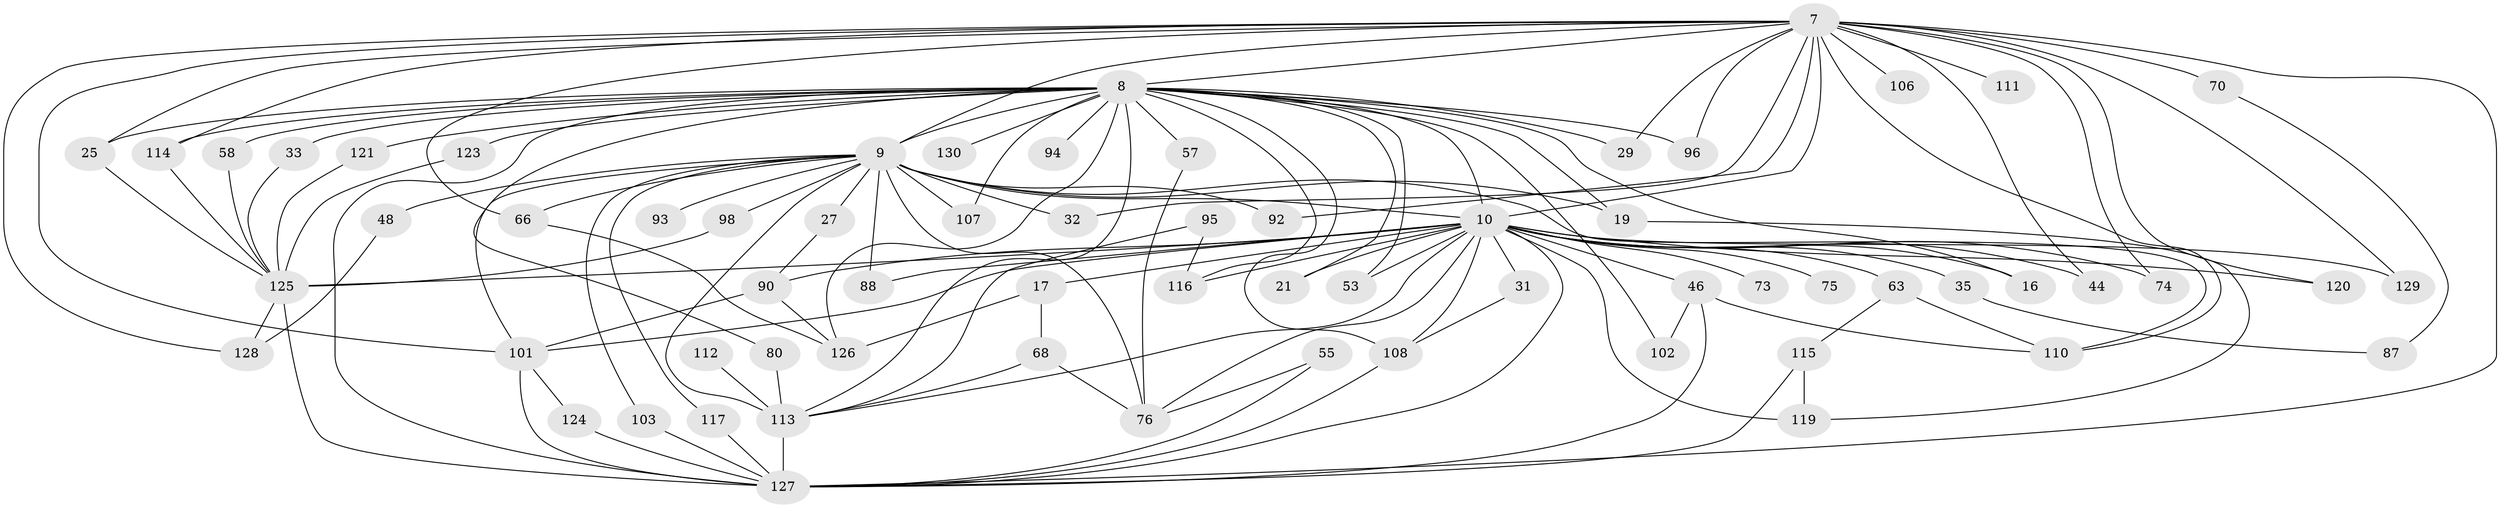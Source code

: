 // original degree distribution, {20: 0.007692307692307693, 26: 0.015384615384615385, 21: 0.007692307692307693, 17: 0.007692307692307693, 23: 0.007692307692307693, 18: 0.007692307692307693, 24: 0.007692307692307693, 19: 0.007692307692307693, 29: 0.007692307692307693, 4: 0.06923076923076923, 10: 0.007692307692307693, 3: 0.23846153846153847, 2: 0.5, 5: 0.05384615384615385, 6: 0.046153846153846156, 7: 0.007692307692307693}
// Generated by graph-tools (version 1.1) at 2025/43/03/09/25 04:43:07]
// undirected, 65 vertices, 130 edges
graph export_dot {
graph [start="1"]
  node [color=gray90,style=filled];
  7 [super="+6"];
  8 [super="+2"];
  9 [super="+1+5"];
  10 [super="+3+4"];
  16;
  17;
  19;
  21;
  25 [super="+24"];
  27;
  29;
  31 [super="+12"];
  32;
  33;
  35;
  44;
  46 [super="+42"];
  48;
  53;
  55;
  57;
  58 [super="+38"];
  63 [super="+61"];
  66;
  68 [super="+65"];
  70;
  73;
  74;
  75;
  76 [super="+50"];
  80;
  87;
  88;
  90 [super="+34"];
  92;
  93 [super="+47"];
  94;
  95;
  96;
  98;
  101 [super="+40+77+64+41+83+89"];
  102;
  103;
  106;
  107 [super="+59"];
  108 [super="+85+67"];
  110 [super="+82+104"];
  111;
  112;
  113 [super="+26+52+84"];
  114 [super="+105"];
  115 [super="+97"];
  116 [super="+54+100+81"];
  117;
  119 [super="+36"];
  120;
  121;
  123;
  124;
  125 [super="+28+109"];
  126 [super="+69+118"];
  127 [super="+122+99+91"];
  128 [super="+86"];
  129;
  130;
  7 -- 8 [weight=4];
  7 -- 9 [weight=6];
  7 -- 10 [weight=6];
  7 -- 70 [weight=2];
  7 -- 74;
  7 -- 92;
  7 -- 106 [weight=2];
  7 -- 111 [weight=2];
  7 -- 120;
  7 -- 127 [weight=3];
  7 -- 129;
  7 -- 66;
  7 -- 29;
  7 -- 32;
  7 -- 96;
  7 -- 101;
  7 -- 44;
  7 -- 25;
  7 -- 128;
  7 -- 114;
  7 -- 110;
  8 -- 9 [weight=6];
  8 -- 10 [weight=6];
  8 -- 16;
  8 -- 29;
  8 -- 53;
  8 -- 57;
  8 -- 94 [weight=2];
  8 -- 96;
  8 -- 102;
  8 -- 130 [weight=2];
  8 -- 80;
  8 -- 19;
  8 -- 21;
  8 -- 25;
  8 -- 33;
  8 -- 123;
  8 -- 114;
  8 -- 121;
  8 -- 58 [weight=2];
  8 -- 107;
  8 -- 113 [weight=2];
  8 -- 116;
  8 -- 126;
  8 -- 108 [weight=2];
  8 -- 127 [weight=3];
  9 -- 10 [weight=9];
  9 -- 19;
  9 -- 27 [weight=2];
  9 -- 48 [weight=2];
  9 -- 66;
  9 -- 107 [weight=2];
  9 -- 76 [weight=2];
  9 -- 88;
  9 -- 92;
  9 -- 32;
  9 -- 98;
  9 -- 103;
  9 -- 117;
  9 -- 93 [weight=2];
  9 -- 113 [weight=5];
  9 -- 101 [weight=3];
  9 -- 110;
  10 -- 17 [weight=2];
  10 -- 31 [weight=3];
  10 -- 35 [weight=2];
  10 -- 44;
  10 -- 46 [weight=3];
  10 -- 74;
  10 -- 75 [weight=2];
  10 -- 119 [weight=2];
  10 -- 125 [weight=7];
  10 -- 129;
  10 -- 73 [weight=2];
  10 -- 16;
  10 -- 21;
  10 -- 88;
  10 -- 120;
  10 -- 63 [weight=2];
  10 -- 116 [weight=4];
  10 -- 53;
  10 -- 76;
  10 -- 113 [weight=3];
  10 -- 90;
  10 -- 101 [weight=3];
  10 -- 108;
  10 -- 127 [weight=2];
  17 -- 68;
  17 -- 126 [weight=2];
  19 -- 119;
  25 -- 125;
  27 -- 90;
  31 -- 108;
  33 -- 125;
  35 -- 87;
  46 -- 102;
  46 -- 110;
  46 -- 127;
  48 -- 128;
  55 -- 76;
  55 -- 127;
  57 -- 76;
  58 -- 125;
  63 -- 110;
  63 -- 115;
  66 -- 126;
  68 -- 113;
  68 -- 76;
  70 -- 87;
  80 -- 113;
  90 -- 126 [weight=2];
  90 -- 101;
  95 -- 113;
  95 -- 116;
  98 -- 125;
  101 -- 124;
  101 -- 127;
  103 -- 127;
  108 -- 127;
  112 -- 113 [weight=2];
  113 -- 127;
  114 -- 125;
  115 -- 119;
  115 -- 127;
  117 -- 127;
  121 -- 125;
  123 -- 125;
  124 -- 127;
  125 -- 128;
  125 -- 127 [weight=2];
}
